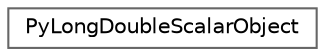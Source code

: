 digraph "Graphical Class Hierarchy"
{
 // LATEX_PDF_SIZE
  bgcolor="transparent";
  edge [fontname=Helvetica,fontsize=10,labelfontname=Helvetica,labelfontsize=10];
  node [fontname=Helvetica,fontsize=10,shape=box,height=0.2,width=0.4];
  rankdir="LR";
  Node0 [id="Node000000",label="PyLongDoubleScalarObject",height=0.2,width=0.4,color="grey40", fillcolor="white", style="filled",URL="$d4/d17/structPyLongDoubleScalarObject.html",tooltip=" "];
}
